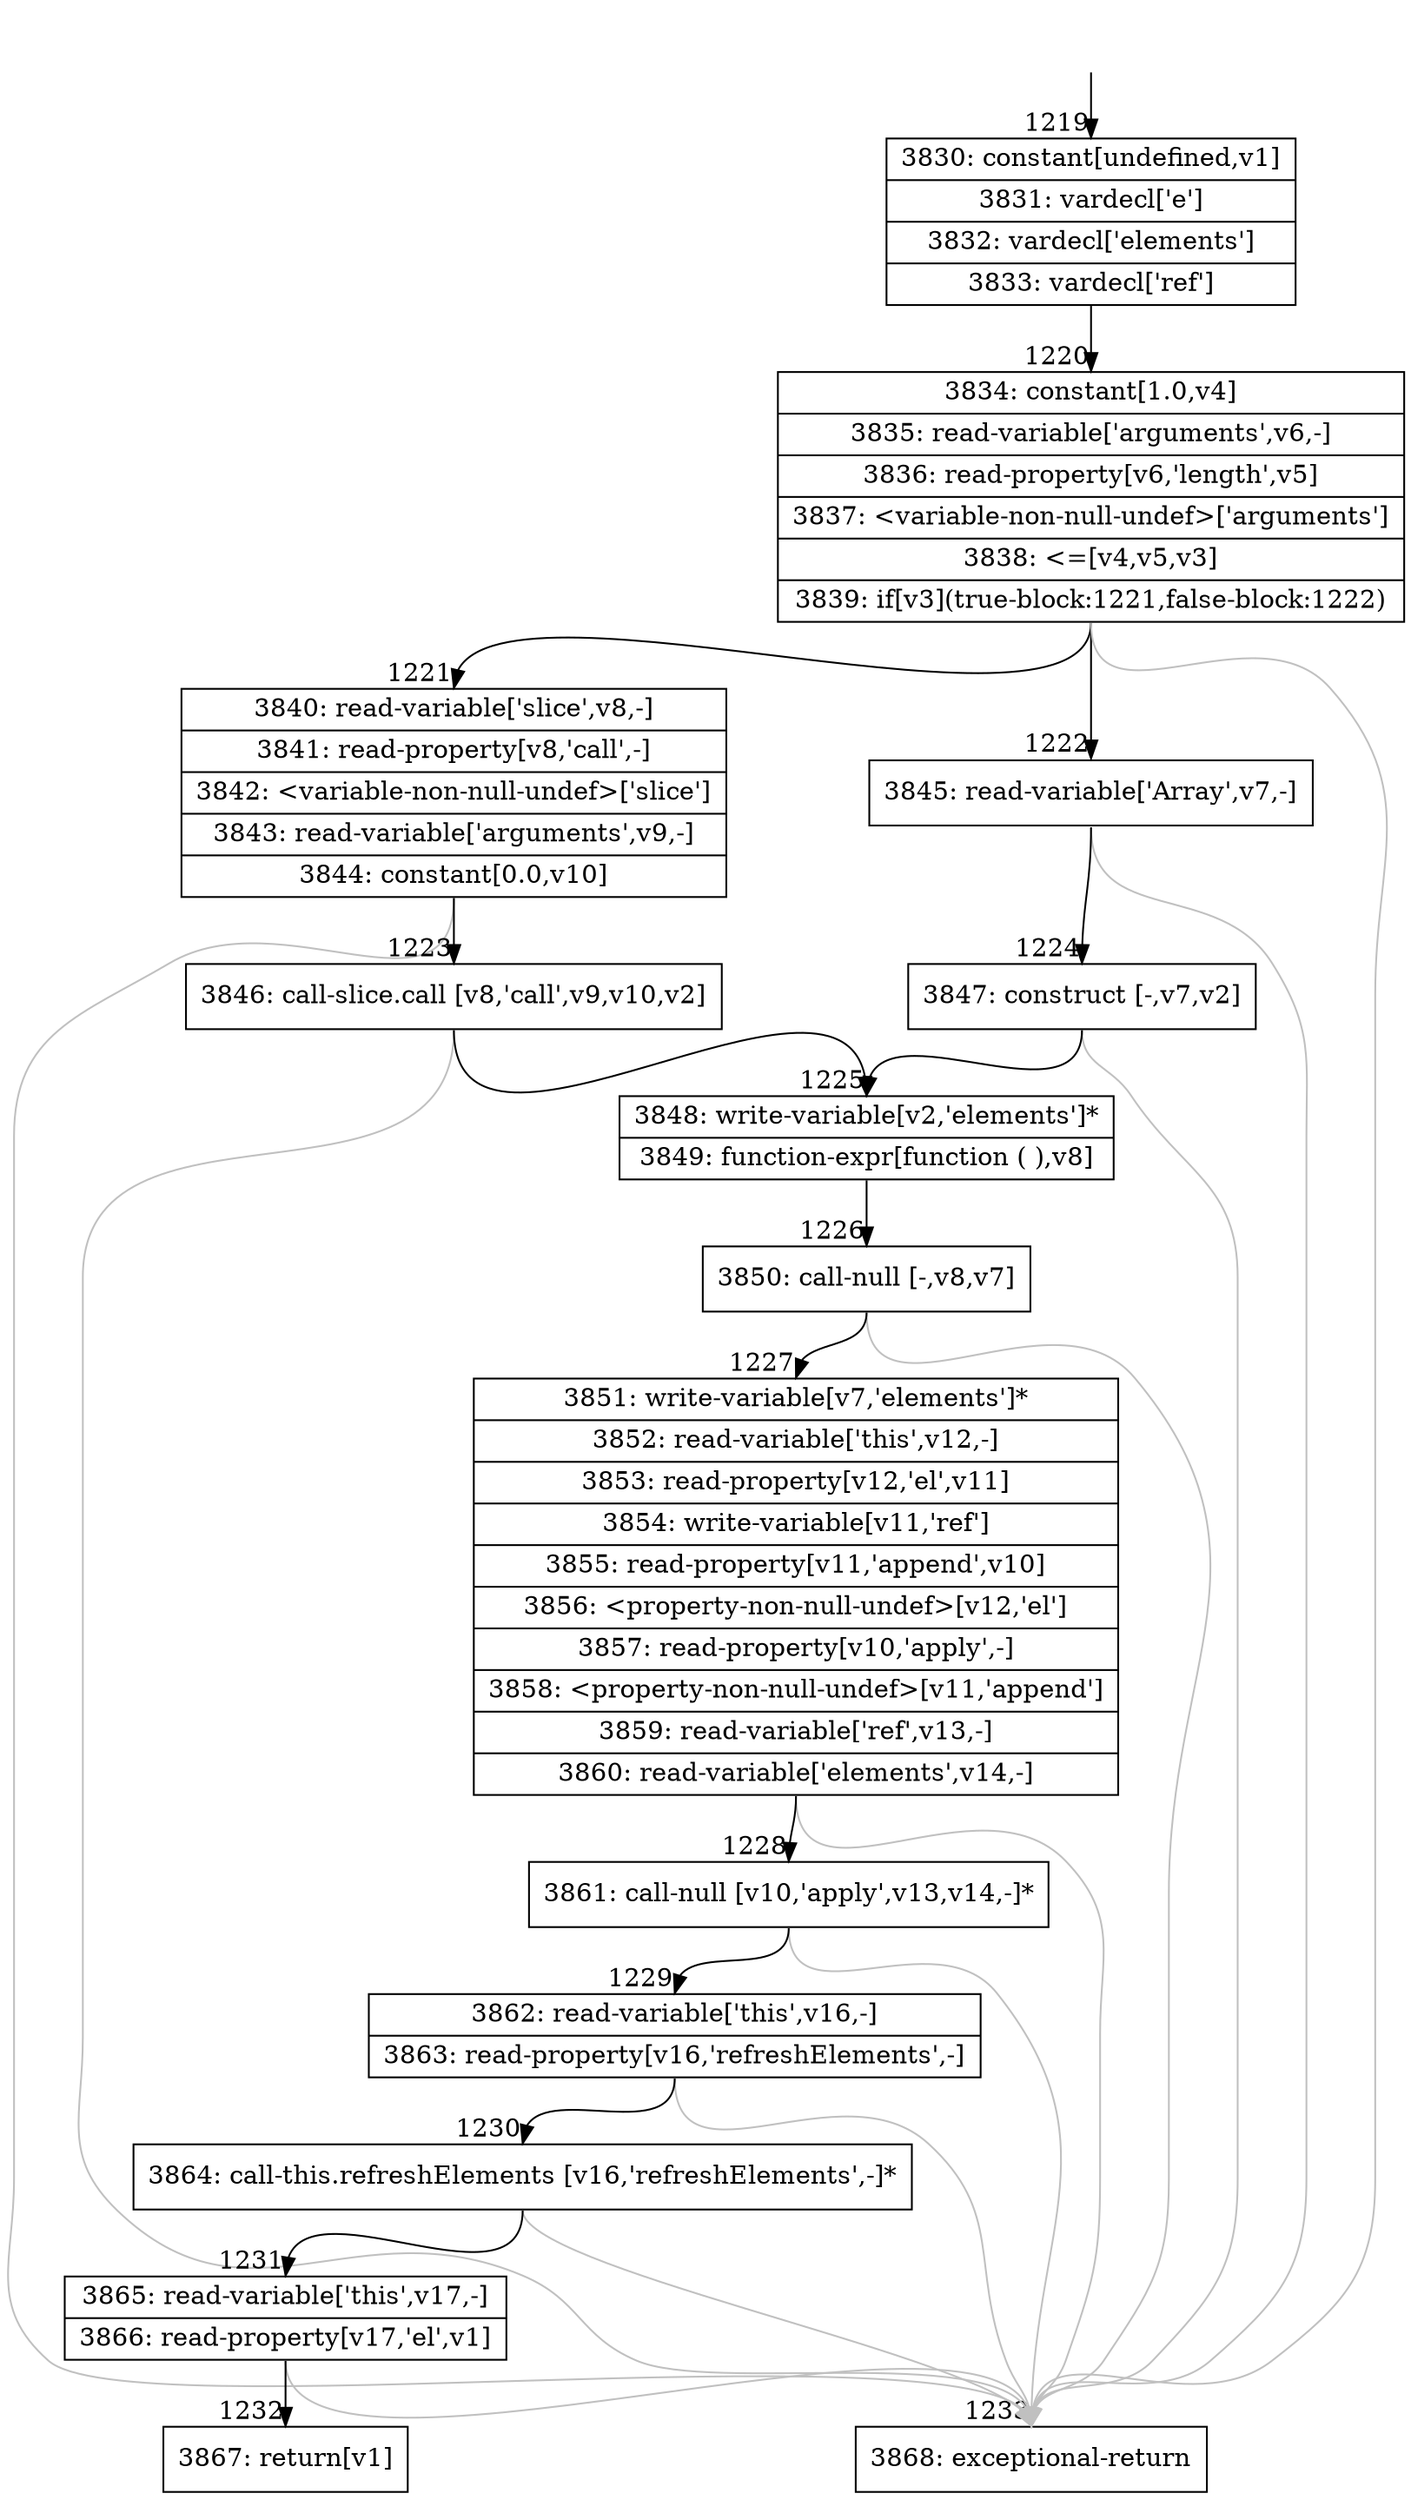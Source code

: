 digraph {
rankdir="TD"
BB_entry103[shape=none,label=""];
BB_entry103 -> BB1219 [tailport=s, headport=n, headlabel="    1219"]
BB1219 [shape=record label="{3830: constant[undefined,v1]|3831: vardecl['e']|3832: vardecl['elements']|3833: vardecl['ref']}" ] 
BB1219 -> BB1220 [tailport=s, headport=n, headlabel="      1220"]
BB1220 [shape=record label="{3834: constant[1.0,v4]|3835: read-variable['arguments',v6,-]|3836: read-property[v6,'length',v5]|3837: \<variable-non-null-undef\>['arguments']|3838: \<=[v4,v5,v3]|3839: if[v3](true-block:1221,false-block:1222)}" ] 
BB1220 -> BB1221 [tailport=s, headport=n, headlabel="      1221"]
BB1220 -> BB1222 [tailport=s, headport=n, headlabel="      1222"]
BB1220 -> BB1233 [tailport=s, headport=n, color=gray, headlabel="      1233"]
BB1221 [shape=record label="{3840: read-variable['slice',v8,-]|3841: read-property[v8,'call',-]|3842: \<variable-non-null-undef\>['slice']|3843: read-variable['arguments',v9,-]|3844: constant[0.0,v10]}" ] 
BB1221 -> BB1223 [tailport=s, headport=n, headlabel="      1223"]
BB1221 -> BB1233 [tailport=s, headport=n, color=gray]
BB1222 [shape=record label="{3845: read-variable['Array',v7,-]}" ] 
BB1222 -> BB1224 [tailport=s, headport=n, headlabel="      1224"]
BB1222 -> BB1233 [tailport=s, headport=n, color=gray]
BB1223 [shape=record label="{3846: call-slice.call [v8,'call',v9,v10,v2]}" ] 
BB1223 -> BB1225 [tailport=s, headport=n, headlabel="      1225"]
BB1223 -> BB1233 [tailport=s, headport=n, color=gray]
BB1224 [shape=record label="{3847: construct [-,v7,v2]}" ] 
BB1224 -> BB1225 [tailport=s, headport=n]
BB1224 -> BB1233 [tailport=s, headport=n, color=gray]
BB1225 [shape=record label="{3848: write-variable[v2,'elements']*|3849: function-expr[function ( ),v8]}" ] 
BB1225 -> BB1226 [tailport=s, headport=n, headlabel="      1226"]
BB1226 [shape=record label="{3850: call-null [-,v8,v7]}" ] 
BB1226 -> BB1227 [tailport=s, headport=n, headlabel="      1227"]
BB1226 -> BB1233 [tailport=s, headport=n, color=gray]
BB1227 [shape=record label="{3851: write-variable[v7,'elements']*|3852: read-variable['this',v12,-]|3853: read-property[v12,'el',v11]|3854: write-variable[v11,'ref']|3855: read-property[v11,'append',v10]|3856: \<property-non-null-undef\>[v12,'el']|3857: read-property[v10,'apply',-]|3858: \<property-non-null-undef\>[v11,'append']|3859: read-variable['ref',v13,-]|3860: read-variable['elements',v14,-]}" ] 
BB1227 -> BB1228 [tailport=s, headport=n, headlabel="      1228"]
BB1227 -> BB1233 [tailport=s, headport=n, color=gray]
BB1228 [shape=record label="{3861: call-null [v10,'apply',v13,v14,-]*}" ] 
BB1228 -> BB1229 [tailport=s, headport=n, headlabel="      1229"]
BB1228 -> BB1233 [tailport=s, headport=n, color=gray]
BB1229 [shape=record label="{3862: read-variable['this',v16,-]|3863: read-property[v16,'refreshElements',-]}" ] 
BB1229 -> BB1230 [tailport=s, headport=n, headlabel="      1230"]
BB1229 -> BB1233 [tailport=s, headport=n, color=gray]
BB1230 [shape=record label="{3864: call-this.refreshElements [v16,'refreshElements',-]*}" ] 
BB1230 -> BB1231 [tailport=s, headport=n, headlabel="      1231"]
BB1230 -> BB1233 [tailport=s, headport=n, color=gray]
BB1231 [shape=record label="{3865: read-variable['this',v17,-]|3866: read-property[v17,'el',v1]}" ] 
BB1231 -> BB1232 [tailport=s, headport=n, headlabel="      1232"]
BB1231 -> BB1233 [tailport=s, headport=n, color=gray]
BB1232 [shape=record label="{3867: return[v1]}" ] 
BB1233 [shape=record label="{3868: exceptional-return}" ] 
//#$~ 1017
}
